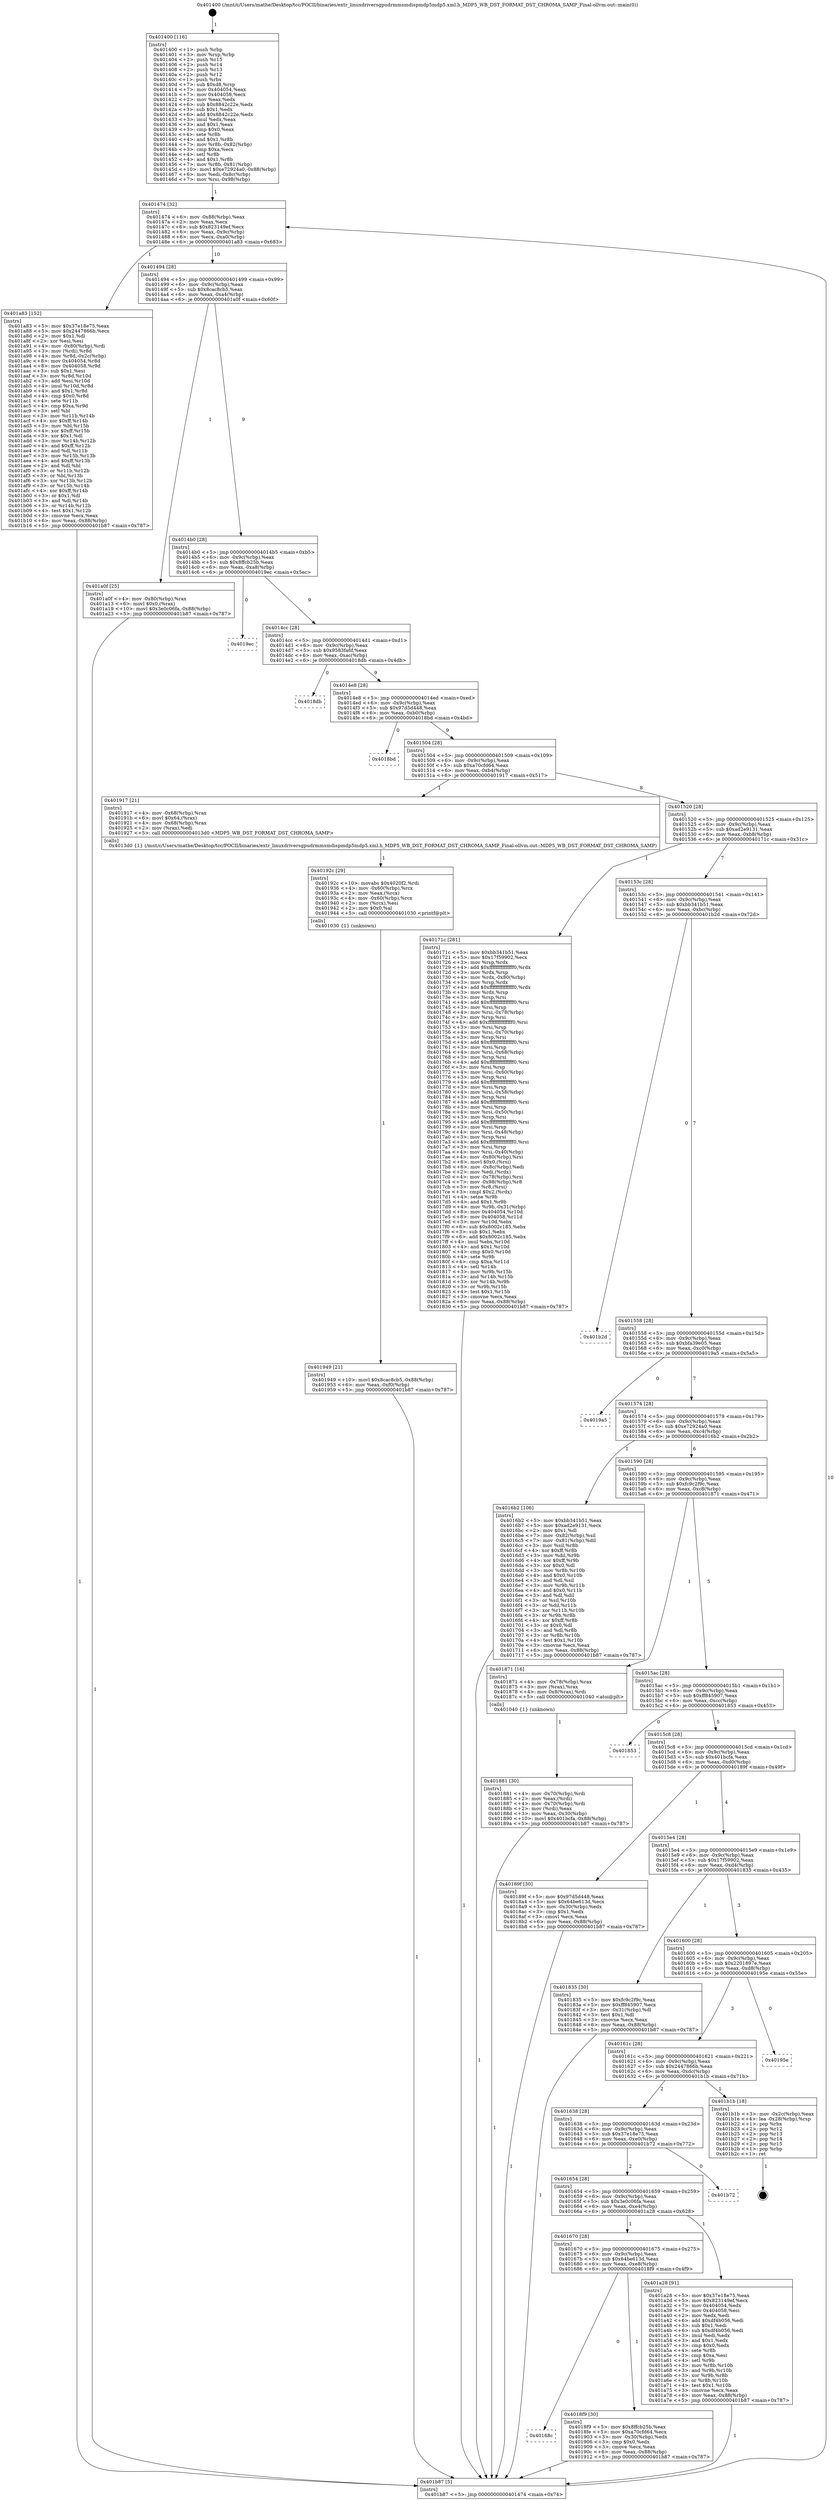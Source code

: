 digraph "0x401400" {
  label = "0x401400 (/mnt/c/Users/mathe/Desktop/tcc/POCII/binaries/extr_linuxdriversgpudrmmsmdispmdp5mdp5.xml.h_MDP5_WB_DST_FORMAT_DST_CHROMA_SAMP_Final-ollvm.out::main(0))"
  labelloc = "t"
  node[shape=record]

  Entry [label="",width=0.3,height=0.3,shape=circle,fillcolor=black,style=filled]
  "0x401474" [label="{
     0x401474 [32]\l
     | [instrs]\l
     &nbsp;&nbsp;0x401474 \<+6\>: mov -0x88(%rbp),%eax\l
     &nbsp;&nbsp;0x40147a \<+2\>: mov %eax,%ecx\l
     &nbsp;&nbsp;0x40147c \<+6\>: sub $0x823149ef,%ecx\l
     &nbsp;&nbsp;0x401482 \<+6\>: mov %eax,-0x9c(%rbp)\l
     &nbsp;&nbsp;0x401488 \<+6\>: mov %ecx,-0xa0(%rbp)\l
     &nbsp;&nbsp;0x40148e \<+6\>: je 0000000000401a83 \<main+0x683\>\l
  }"]
  "0x401a83" [label="{
     0x401a83 [152]\l
     | [instrs]\l
     &nbsp;&nbsp;0x401a83 \<+5\>: mov $0x37e18e75,%eax\l
     &nbsp;&nbsp;0x401a88 \<+5\>: mov $0x2447866b,%ecx\l
     &nbsp;&nbsp;0x401a8d \<+2\>: mov $0x1,%dl\l
     &nbsp;&nbsp;0x401a8f \<+2\>: xor %esi,%esi\l
     &nbsp;&nbsp;0x401a91 \<+4\>: mov -0x80(%rbp),%rdi\l
     &nbsp;&nbsp;0x401a95 \<+3\>: mov (%rdi),%r8d\l
     &nbsp;&nbsp;0x401a98 \<+4\>: mov %r8d,-0x2c(%rbp)\l
     &nbsp;&nbsp;0x401a9c \<+8\>: mov 0x404054,%r8d\l
     &nbsp;&nbsp;0x401aa4 \<+8\>: mov 0x404058,%r9d\l
     &nbsp;&nbsp;0x401aac \<+3\>: sub $0x1,%esi\l
     &nbsp;&nbsp;0x401aaf \<+3\>: mov %r8d,%r10d\l
     &nbsp;&nbsp;0x401ab2 \<+3\>: add %esi,%r10d\l
     &nbsp;&nbsp;0x401ab5 \<+4\>: imul %r10d,%r8d\l
     &nbsp;&nbsp;0x401ab9 \<+4\>: and $0x1,%r8d\l
     &nbsp;&nbsp;0x401abd \<+4\>: cmp $0x0,%r8d\l
     &nbsp;&nbsp;0x401ac1 \<+4\>: sete %r11b\l
     &nbsp;&nbsp;0x401ac5 \<+4\>: cmp $0xa,%r9d\l
     &nbsp;&nbsp;0x401ac9 \<+3\>: setl %bl\l
     &nbsp;&nbsp;0x401acc \<+3\>: mov %r11b,%r14b\l
     &nbsp;&nbsp;0x401acf \<+4\>: xor $0xff,%r14b\l
     &nbsp;&nbsp;0x401ad3 \<+3\>: mov %bl,%r15b\l
     &nbsp;&nbsp;0x401ad6 \<+4\>: xor $0xff,%r15b\l
     &nbsp;&nbsp;0x401ada \<+3\>: xor $0x1,%dl\l
     &nbsp;&nbsp;0x401add \<+3\>: mov %r14b,%r12b\l
     &nbsp;&nbsp;0x401ae0 \<+4\>: and $0xff,%r12b\l
     &nbsp;&nbsp;0x401ae4 \<+3\>: and %dl,%r11b\l
     &nbsp;&nbsp;0x401ae7 \<+3\>: mov %r15b,%r13b\l
     &nbsp;&nbsp;0x401aea \<+4\>: and $0xff,%r13b\l
     &nbsp;&nbsp;0x401aee \<+2\>: and %dl,%bl\l
     &nbsp;&nbsp;0x401af0 \<+3\>: or %r11b,%r12b\l
     &nbsp;&nbsp;0x401af3 \<+3\>: or %bl,%r13b\l
     &nbsp;&nbsp;0x401af6 \<+3\>: xor %r13b,%r12b\l
     &nbsp;&nbsp;0x401af9 \<+3\>: or %r15b,%r14b\l
     &nbsp;&nbsp;0x401afc \<+4\>: xor $0xff,%r14b\l
     &nbsp;&nbsp;0x401b00 \<+3\>: or $0x1,%dl\l
     &nbsp;&nbsp;0x401b03 \<+3\>: and %dl,%r14b\l
     &nbsp;&nbsp;0x401b06 \<+3\>: or %r14b,%r12b\l
     &nbsp;&nbsp;0x401b09 \<+4\>: test $0x1,%r12b\l
     &nbsp;&nbsp;0x401b0d \<+3\>: cmovne %ecx,%eax\l
     &nbsp;&nbsp;0x401b10 \<+6\>: mov %eax,-0x88(%rbp)\l
     &nbsp;&nbsp;0x401b16 \<+5\>: jmp 0000000000401b87 \<main+0x787\>\l
  }"]
  "0x401494" [label="{
     0x401494 [28]\l
     | [instrs]\l
     &nbsp;&nbsp;0x401494 \<+5\>: jmp 0000000000401499 \<main+0x99\>\l
     &nbsp;&nbsp;0x401499 \<+6\>: mov -0x9c(%rbp),%eax\l
     &nbsp;&nbsp;0x40149f \<+5\>: sub $0x8cac8cb5,%eax\l
     &nbsp;&nbsp;0x4014a4 \<+6\>: mov %eax,-0xa4(%rbp)\l
     &nbsp;&nbsp;0x4014aa \<+6\>: je 0000000000401a0f \<main+0x60f\>\l
  }"]
  Exit [label="",width=0.3,height=0.3,shape=circle,fillcolor=black,style=filled,peripheries=2]
  "0x401a0f" [label="{
     0x401a0f [25]\l
     | [instrs]\l
     &nbsp;&nbsp;0x401a0f \<+4\>: mov -0x80(%rbp),%rax\l
     &nbsp;&nbsp;0x401a13 \<+6\>: movl $0x0,(%rax)\l
     &nbsp;&nbsp;0x401a19 \<+10\>: movl $0x3e0c06fa,-0x88(%rbp)\l
     &nbsp;&nbsp;0x401a23 \<+5\>: jmp 0000000000401b87 \<main+0x787\>\l
  }"]
  "0x4014b0" [label="{
     0x4014b0 [28]\l
     | [instrs]\l
     &nbsp;&nbsp;0x4014b0 \<+5\>: jmp 00000000004014b5 \<main+0xb5\>\l
     &nbsp;&nbsp;0x4014b5 \<+6\>: mov -0x9c(%rbp),%eax\l
     &nbsp;&nbsp;0x4014bb \<+5\>: sub $0x8ffcb25b,%eax\l
     &nbsp;&nbsp;0x4014c0 \<+6\>: mov %eax,-0xa8(%rbp)\l
     &nbsp;&nbsp;0x4014c6 \<+6\>: je 00000000004019ec \<main+0x5ec\>\l
  }"]
  "0x401949" [label="{
     0x401949 [21]\l
     | [instrs]\l
     &nbsp;&nbsp;0x401949 \<+10\>: movl $0x8cac8cb5,-0x88(%rbp)\l
     &nbsp;&nbsp;0x401953 \<+6\>: mov %eax,-0xf0(%rbp)\l
     &nbsp;&nbsp;0x401959 \<+5\>: jmp 0000000000401b87 \<main+0x787\>\l
  }"]
  "0x4019ec" [label="{
     0x4019ec\l
  }", style=dashed]
  "0x4014cc" [label="{
     0x4014cc [28]\l
     | [instrs]\l
     &nbsp;&nbsp;0x4014cc \<+5\>: jmp 00000000004014d1 \<main+0xd1\>\l
     &nbsp;&nbsp;0x4014d1 \<+6\>: mov -0x9c(%rbp),%eax\l
     &nbsp;&nbsp;0x4014d7 \<+5\>: sub $0x9583fa6f,%eax\l
     &nbsp;&nbsp;0x4014dc \<+6\>: mov %eax,-0xac(%rbp)\l
     &nbsp;&nbsp;0x4014e2 \<+6\>: je 00000000004018db \<main+0x4db\>\l
  }"]
  "0x40192c" [label="{
     0x40192c [29]\l
     | [instrs]\l
     &nbsp;&nbsp;0x40192c \<+10\>: movabs $0x4020f2,%rdi\l
     &nbsp;&nbsp;0x401936 \<+4\>: mov -0x60(%rbp),%rcx\l
     &nbsp;&nbsp;0x40193a \<+2\>: mov %eax,(%rcx)\l
     &nbsp;&nbsp;0x40193c \<+4\>: mov -0x60(%rbp),%rcx\l
     &nbsp;&nbsp;0x401940 \<+2\>: mov (%rcx),%esi\l
     &nbsp;&nbsp;0x401942 \<+2\>: mov $0x0,%al\l
     &nbsp;&nbsp;0x401944 \<+5\>: call 0000000000401030 \<printf@plt\>\l
     | [calls]\l
     &nbsp;&nbsp;0x401030 \{1\} (unknown)\l
  }"]
  "0x4018db" [label="{
     0x4018db\l
  }", style=dashed]
  "0x4014e8" [label="{
     0x4014e8 [28]\l
     | [instrs]\l
     &nbsp;&nbsp;0x4014e8 \<+5\>: jmp 00000000004014ed \<main+0xed\>\l
     &nbsp;&nbsp;0x4014ed \<+6\>: mov -0x9c(%rbp),%eax\l
     &nbsp;&nbsp;0x4014f3 \<+5\>: sub $0x97d5d448,%eax\l
     &nbsp;&nbsp;0x4014f8 \<+6\>: mov %eax,-0xb0(%rbp)\l
     &nbsp;&nbsp;0x4014fe \<+6\>: je 00000000004018bd \<main+0x4bd\>\l
  }"]
  "0x40168c" [label="{
     0x40168c\l
  }", style=dashed]
  "0x4018bd" [label="{
     0x4018bd\l
  }", style=dashed]
  "0x401504" [label="{
     0x401504 [28]\l
     | [instrs]\l
     &nbsp;&nbsp;0x401504 \<+5\>: jmp 0000000000401509 \<main+0x109\>\l
     &nbsp;&nbsp;0x401509 \<+6\>: mov -0x9c(%rbp),%eax\l
     &nbsp;&nbsp;0x40150f \<+5\>: sub $0xa70cfd64,%eax\l
     &nbsp;&nbsp;0x401514 \<+6\>: mov %eax,-0xb4(%rbp)\l
     &nbsp;&nbsp;0x40151a \<+6\>: je 0000000000401917 \<main+0x517\>\l
  }"]
  "0x4018f9" [label="{
     0x4018f9 [30]\l
     | [instrs]\l
     &nbsp;&nbsp;0x4018f9 \<+5\>: mov $0x8ffcb25b,%eax\l
     &nbsp;&nbsp;0x4018fe \<+5\>: mov $0xa70cfd64,%ecx\l
     &nbsp;&nbsp;0x401903 \<+3\>: mov -0x30(%rbp),%edx\l
     &nbsp;&nbsp;0x401906 \<+3\>: cmp $0x0,%edx\l
     &nbsp;&nbsp;0x401909 \<+3\>: cmove %ecx,%eax\l
     &nbsp;&nbsp;0x40190c \<+6\>: mov %eax,-0x88(%rbp)\l
     &nbsp;&nbsp;0x401912 \<+5\>: jmp 0000000000401b87 \<main+0x787\>\l
  }"]
  "0x401917" [label="{
     0x401917 [21]\l
     | [instrs]\l
     &nbsp;&nbsp;0x401917 \<+4\>: mov -0x68(%rbp),%rax\l
     &nbsp;&nbsp;0x40191b \<+6\>: movl $0x64,(%rax)\l
     &nbsp;&nbsp;0x401921 \<+4\>: mov -0x68(%rbp),%rax\l
     &nbsp;&nbsp;0x401925 \<+2\>: mov (%rax),%edi\l
     &nbsp;&nbsp;0x401927 \<+5\>: call 00000000004013d0 \<MDP5_WB_DST_FORMAT_DST_CHROMA_SAMP\>\l
     | [calls]\l
     &nbsp;&nbsp;0x4013d0 \{1\} (/mnt/c/Users/mathe/Desktop/tcc/POCII/binaries/extr_linuxdriversgpudrmmsmdispmdp5mdp5.xml.h_MDP5_WB_DST_FORMAT_DST_CHROMA_SAMP_Final-ollvm.out::MDP5_WB_DST_FORMAT_DST_CHROMA_SAMP)\l
  }"]
  "0x401520" [label="{
     0x401520 [28]\l
     | [instrs]\l
     &nbsp;&nbsp;0x401520 \<+5\>: jmp 0000000000401525 \<main+0x125\>\l
     &nbsp;&nbsp;0x401525 \<+6\>: mov -0x9c(%rbp),%eax\l
     &nbsp;&nbsp;0x40152b \<+5\>: sub $0xad2e9131,%eax\l
     &nbsp;&nbsp;0x401530 \<+6\>: mov %eax,-0xb8(%rbp)\l
     &nbsp;&nbsp;0x401536 \<+6\>: je 000000000040171c \<main+0x31c\>\l
  }"]
  "0x401670" [label="{
     0x401670 [28]\l
     | [instrs]\l
     &nbsp;&nbsp;0x401670 \<+5\>: jmp 0000000000401675 \<main+0x275\>\l
     &nbsp;&nbsp;0x401675 \<+6\>: mov -0x9c(%rbp),%eax\l
     &nbsp;&nbsp;0x40167b \<+5\>: sub $0x64be613d,%eax\l
     &nbsp;&nbsp;0x401680 \<+6\>: mov %eax,-0xe8(%rbp)\l
     &nbsp;&nbsp;0x401686 \<+6\>: je 00000000004018f9 \<main+0x4f9\>\l
  }"]
  "0x40171c" [label="{
     0x40171c [281]\l
     | [instrs]\l
     &nbsp;&nbsp;0x40171c \<+5\>: mov $0xbb341b51,%eax\l
     &nbsp;&nbsp;0x401721 \<+5\>: mov $0x17f59902,%ecx\l
     &nbsp;&nbsp;0x401726 \<+3\>: mov %rsp,%rdx\l
     &nbsp;&nbsp;0x401729 \<+4\>: add $0xfffffffffffffff0,%rdx\l
     &nbsp;&nbsp;0x40172d \<+3\>: mov %rdx,%rsp\l
     &nbsp;&nbsp;0x401730 \<+4\>: mov %rdx,-0x80(%rbp)\l
     &nbsp;&nbsp;0x401734 \<+3\>: mov %rsp,%rdx\l
     &nbsp;&nbsp;0x401737 \<+4\>: add $0xfffffffffffffff0,%rdx\l
     &nbsp;&nbsp;0x40173b \<+3\>: mov %rdx,%rsp\l
     &nbsp;&nbsp;0x40173e \<+3\>: mov %rsp,%rsi\l
     &nbsp;&nbsp;0x401741 \<+4\>: add $0xfffffffffffffff0,%rsi\l
     &nbsp;&nbsp;0x401745 \<+3\>: mov %rsi,%rsp\l
     &nbsp;&nbsp;0x401748 \<+4\>: mov %rsi,-0x78(%rbp)\l
     &nbsp;&nbsp;0x40174c \<+3\>: mov %rsp,%rsi\l
     &nbsp;&nbsp;0x40174f \<+4\>: add $0xfffffffffffffff0,%rsi\l
     &nbsp;&nbsp;0x401753 \<+3\>: mov %rsi,%rsp\l
     &nbsp;&nbsp;0x401756 \<+4\>: mov %rsi,-0x70(%rbp)\l
     &nbsp;&nbsp;0x40175a \<+3\>: mov %rsp,%rsi\l
     &nbsp;&nbsp;0x40175d \<+4\>: add $0xfffffffffffffff0,%rsi\l
     &nbsp;&nbsp;0x401761 \<+3\>: mov %rsi,%rsp\l
     &nbsp;&nbsp;0x401764 \<+4\>: mov %rsi,-0x68(%rbp)\l
     &nbsp;&nbsp;0x401768 \<+3\>: mov %rsp,%rsi\l
     &nbsp;&nbsp;0x40176b \<+4\>: add $0xfffffffffffffff0,%rsi\l
     &nbsp;&nbsp;0x40176f \<+3\>: mov %rsi,%rsp\l
     &nbsp;&nbsp;0x401772 \<+4\>: mov %rsi,-0x60(%rbp)\l
     &nbsp;&nbsp;0x401776 \<+3\>: mov %rsp,%rsi\l
     &nbsp;&nbsp;0x401779 \<+4\>: add $0xfffffffffffffff0,%rsi\l
     &nbsp;&nbsp;0x40177d \<+3\>: mov %rsi,%rsp\l
     &nbsp;&nbsp;0x401780 \<+4\>: mov %rsi,-0x58(%rbp)\l
     &nbsp;&nbsp;0x401784 \<+3\>: mov %rsp,%rsi\l
     &nbsp;&nbsp;0x401787 \<+4\>: add $0xfffffffffffffff0,%rsi\l
     &nbsp;&nbsp;0x40178b \<+3\>: mov %rsi,%rsp\l
     &nbsp;&nbsp;0x40178e \<+4\>: mov %rsi,-0x50(%rbp)\l
     &nbsp;&nbsp;0x401792 \<+3\>: mov %rsp,%rsi\l
     &nbsp;&nbsp;0x401795 \<+4\>: add $0xfffffffffffffff0,%rsi\l
     &nbsp;&nbsp;0x401799 \<+3\>: mov %rsi,%rsp\l
     &nbsp;&nbsp;0x40179c \<+4\>: mov %rsi,-0x48(%rbp)\l
     &nbsp;&nbsp;0x4017a0 \<+3\>: mov %rsp,%rsi\l
     &nbsp;&nbsp;0x4017a3 \<+4\>: add $0xfffffffffffffff0,%rsi\l
     &nbsp;&nbsp;0x4017a7 \<+3\>: mov %rsi,%rsp\l
     &nbsp;&nbsp;0x4017aa \<+4\>: mov %rsi,-0x40(%rbp)\l
     &nbsp;&nbsp;0x4017ae \<+4\>: mov -0x80(%rbp),%rsi\l
     &nbsp;&nbsp;0x4017b2 \<+6\>: movl $0x0,(%rsi)\l
     &nbsp;&nbsp;0x4017b8 \<+6\>: mov -0x8c(%rbp),%edi\l
     &nbsp;&nbsp;0x4017be \<+2\>: mov %edi,(%rdx)\l
     &nbsp;&nbsp;0x4017c0 \<+4\>: mov -0x78(%rbp),%rsi\l
     &nbsp;&nbsp;0x4017c4 \<+7\>: mov -0x98(%rbp),%r8\l
     &nbsp;&nbsp;0x4017cb \<+3\>: mov %r8,(%rsi)\l
     &nbsp;&nbsp;0x4017ce \<+3\>: cmpl $0x2,(%rdx)\l
     &nbsp;&nbsp;0x4017d1 \<+4\>: setne %r9b\l
     &nbsp;&nbsp;0x4017d5 \<+4\>: and $0x1,%r9b\l
     &nbsp;&nbsp;0x4017d9 \<+4\>: mov %r9b,-0x31(%rbp)\l
     &nbsp;&nbsp;0x4017dd \<+8\>: mov 0x404054,%r10d\l
     &nbsp;&nbsp;0x4017e5 \<+8\>: mov 0x404058,%r11d\l
     &nbsp;&nbsp;0x4017ed \<+3\>: mov %r10d,%ebx\l
     &nbsp;&nbsp;0x4017f0 \<+6\>: sub $0x8002c185,%ebx\l
     &nbsp;&nbsp;0x4017f6 \<+3\>: sub $0x1,%ebx\l
     &nbsp;&nbsp;0x4017f9 \<+6\>: add $0x8002c185,%ebx\l
     &nbsp;&nbsp;0x4017ff \<+4\>: imul %ebx,%r10d\l
     &nbsp;&nbsp;0x401803 \<+4\>: and $0x1,%r10d\l
     &nbsp;&nbsp;0x401807 \<+4\>: cmp $0x0,%r10d\l
     &nbsp;&nbsp;0x40180b \<+4\>: sete %r9b\l
     &nbsp;&nbsp;0x40180f \<+4\>: cmp $0xa,%r11d\l
     &nbsp;&nbsp;0x401813 \<+4\>: setl %r14b\l
     &nbsp;&nbsp;0x401817 \<+3\>: mov %r9b,%r15b\l
     &nbsp;&nbsp;0x40181a \<+3\>: and %r14b,%r15b\l
     &nbsp;&nbsp;0x40181d \<+3\>: xor %r14b,%r9b\l
     &nbsp;&nbsp;0x401820 \<+3\>: or %r9b,%r15b\l
     &nbsp;&nbsp;0x401823 \<+4\>: test $0x1,%r15b\l
     &nbsp;&nbsp;0x401827 \<+3\>: cmovne %ecx,%eax\l
     &nbsp;&nbsp;0x40182a \<+6\>: mov %eax,-0x88(%rbp)\l
     &nbsp;&nbsp;0x401830 \<+5\>: jmp 0000000000401b87 \<main+0x787\>\l
  }"]
  "0x40153c" [label="{
     0x40153c [28]\l
     | [instrs]\l
     &nbsp;&nbsp;0x40153c \<+5\>: jmp 0000000000401541 \<main+0x141\>\l
     &nbsp;&nbsp;0x401541 \<+6\>: mov -0x9c(%rbp),%eax\l
     &nbsp;&nbsp;0x401547 \<+5\>: sub $0xbb341b51,%eax\l
     &nbsp;&nbsp;0x40154c \<+6\>: mov %eax,-0xbc(%rbp)\l
     &nbsp;&nbsp;0x401552 \<+6\>: je 0000000000401b2d \<main+0x72d\>\l
  }"]
  "0x401a28" [label="{
     0x401a28 [91]\l
     | [instrs]\l
     &nbsp;&nbsp;0x401a28 \<+5\>: mov $0x37e18e75,%eax\l
     &nbsp;&nbsp;0x401a2d \<+5\>: mov $0x823149ef,%ecx\l
     &nbsp;&nbsp;0x401a32 \<+7\>: mov 0x404054,%edx\l
     &nbsp;&nbsp;0x401a39 \<+7\>: mov 0x404058,%esi\l
     &nbsp;&nbsp;0x401a40 \<+2\>: mov %edx,%edi\l
     &nbsp;&nbsp;0x401a42 \<+6\>: add $0xdf4b056,%edi\l
     &nbsp;&nbsp;0x401a48 \<+3\>: sub $0x1,%edi\l
     &nbsp;&nbsp;0x401a4b \<+6\>: sub $0xdf4b056,%edi\l
     &nbsp;&nbsp;0x401a51 \<+3\>: imul %edi,%edx\l
     &nbsp;&nbsp;0x401a54 \<+3\>: and $0x1,%edx\l
     &nbsp;&nbsp;0x401a57 \<+3\>: cmp $0x0,%edx\l
     &nbsp;&nbsp;0x401a5a \<+4\>: sete %r8b\l
     &nbsp;&nbsp;0x401a5e \<+3\>: cmp $0xa,%esi\l
     &nbsp;&nbsp;0x401a61 \<+4\>: setl %r9b\l
     &nbsp;&nbsp;0x401a65 \<+3\>: mov %r8b,%r10b\l
     &nbsp;&nbsp;0x401a68 \<+3\>: and %r9b,%r10b\l
     &nbsp;&nbsp;0x401a6b \<+3\>: xor %r9b,%r8b\l
     &nbsp;&nbsp;0x401a6e \<+3\>: or %r8b,%r10b\l
     &nbsp;&nbsp;0x401a71 \<+4\>: test $0x1,%r10b\l
     &nbsp;&nbsp;0x401a75 \<+3\>: cmovne %ecx,%eax\l
     &nbsp;&nbsp;0x401a78 \<+6\>: mov %eax,-0x88(%rbp)\l
     &nbsp;&nbsp;0x401a7e \<+5\>: jmp 0000000000401b87 \<main+0x787\>\l
  }"]
  "0x401b2d" [label="{
     0x401b2d\l
  }", style=dashed]
  "0x401558" [label="{
     0x401558 [28]\l
     | [instrs]\l
     &nbsp;&nbsp;0x401558 \<+5\>: jmp 000000000040155d \<main+0x15d\>\l
     &nbsp;&nbsp;0x40155d \<+6\>: mov -0x9c(%rbp),%eax\l
     &nbsp;&nbsp;0x401563 \<+5\>: sub $0xbfa39e05,%eax\l
     &nbsp;&nbsp;0x401568 \<+6\>: mov %eax,-0xc0(%rbp)\l
     &nbsp;&nbsp;0x40156e \<+6\>: je 00000000004019a5 \<main+0x5a5\>\l
  }"]
  "0x401654" [label="{
     0x401654 [28]\l
     | [instrs]\l
     &nbsp;&nbsp;0x401654 \<+5\>: jmp 0000000000401659 \<main+0x259\>\l
     &nbsp;&nbsp;0x401659 \<+6\>: mov -0x9c(%rbp),%eax\l
     &nbsp;&nbsp;0x40165f \<+5\>: sub $0x3e0c06fa,%eax\l
     &nbsp;&nbsp;0x401664 \<+6\>: mov %eax,-0xe4(%rbp)\l
     &nbsp;&nbsp;0x40166a \<+6\>: je 0000000000401a28 \<main+0x628\>\l
  }"]
  "0x4019a5" [label="{
     0x4019a5\l
  }", style=dashed]
  "0x401574" [label="{
     0x401574 [28]\l
     | [instrs]\l
     &nbsp;&nbsp;0x401574 \<+5\>: jmp 0000000000401579 \<main+0x179\>\l
     &nbsp;&nbsp;0x401579 \<+6\>: mov -0x9c(%rbp),%eax\l
     &nbsp;&nbsp;0x40157f \<+5\>: sub $0xe72924a0,%eax\l
     &nbsp;&nbsp;0x401584 \<+6\>: mov %eax,-0xc4(%rbp)\l
     &nbsp;&nbsp;0x40158a \<+6\>: je 00000000004016b2 \<main+0x2b2\>\l
  }"]
  "0x401b72" [label="{
     0x401b72\l
  }", style=dashed]
  "0x4016b2" [label="{
     0x4016b2 [106]\l
     | [instrs]\l
     &nbsp;&nbsp;0x4016b2 \<+5\>: mov $0xbb341b51,%eax\l
     &nbsp;&nbsp;0x4016b7 \<+5\>: mov $0xad2e9131,%ecx\l
     &nbsp;&nbsp;0x4016bc \<+2\>: mov $0x1,%dl\l
     &nbsp;&nbsp;0x4016be \<+7\>: mov -0x82(%rbp),%sil\l
     &nbsp;&nbsp;0x4016c5 \<+7\>: mov -0x81(%rbp),%dil\l
     &nbsp;&nbsp;0x4016cc \<+3\>: mov %sil,%r8b\l
     &nbsp;&nbsp;0x4016cf \<+4\>: xor $0xff,%r8b\l
     &nbsp;&nbsp;0x4016d3 \<+3\>: mov %dil,%r9b\l
     &nbsp;&nbsp;0x4016d6 \<+4\>: xor $0xff,%r9b\l
     &nbsp;&nbsp;0x4016da \<+3\>: xor $0x0,%dl\l
     &nbsp;&nbsp;0x4016dd \<+3\>: mov %r8b,%r10b\l
     &nbsp;&nbsp;0x4016e0 \<+4\>: and $0x0,%r10b\l
     &nbsp;&nbsp;0x4016e4 \<+3\>: and %dl,%sil\l
     &nbsp;&nbsp;0x4016e7 \<+3\>: mov %r9b,%r11b\l
     &nbsp;&nbsp;0x4016ea \<+4\>: and $0x0,%r11b\l
     &nbsp;&nbsp;0x4016ee \<+3\>: and %dl,%dil\l
     &nbsp;&nbsp;0x4016f1 \<+3\>: or %sil,%r10b\l
     &nbsp;&nbsp;0x4016f4 \<+3\>: or %dil,%r11b\l
     &nbsp;&nbsp;0x4016f7 \<+3\>: xor %r11b,%r10b\l
     &nbsp;&nbsp;0x4016fa \<+3\>: or %r9b,%r8b\l
     &nbsp;&nbsp;0x4016fd \<+4\>: xor $0xff,%r8b\l
     &nbsp;&nbsp;0x401701 \<+3\>: or $0x0,%dl\l
     &nbsp;&nbsp;0x401704 \<+3\>: and %dl,%r8b\l
     &nbsp;&nbsp;0x401707 \<+3\>: or %r8b,%r10b\l
     &nbsp;&nbsp;0x40170a \<+4\>: test $0x1,%r10b\l
     &nbsp;&nbsp;0x40170e \<+3\>: cmovne %ecx,%eax\l
     &nbsp;&nbsp;0x401711 \<+6\>: mov %eax,-0x88(%rbp)\l
     &nbsp;&nbsp;0x401717 \<+5\>: jmp 0000000000401b87 \<main+0x787\>\l
  }"]
  "0x401590" [label="{
     0x401590 [28]\l
     | [instrs]\l
     &nbsp;&nbsp;0x401590 \<+5\>: jmp 0000000000401595 \<main+0x195\>\l
     &nbsp;&nbsp;0x401595 \<+6\>: mov -0x9c(%rbp),%eax\l
     &nbsp;&nbsp;0x40159b \<+5\>: sub $0xfc9c2f9c,%eax\l
     &nbsp;&nbsp;0x4015a0 \<+6\>: mov %eax,-0xc8(%rbp)\l
     &nbsp;&nbsp;0x4015a6 \<+6\>: je 0000000000401871 \<main+0x471\>\l
  }"]
  "0x401b87" [label="{
     0x401b87 [5]\l
     | [instrs]\l
     &nbsp;&nbsp;0x401b87 \<+5\>: jmp 0000000000401474 \<main+0x74\>\l
  }"]
  "0x401400" [label="{
     0x401400 [116]\l
     | [instrs]\l
     &nbsp;&nbsp;0x401400 \<+1\>: push %rbp\l
     &nbsp;&nbsp;0x401401 \<+3\>: mov %rsp,%rbp\l
     &nbsp;&nbsp;0x401404 \<+2\>: push %r15\l
     &nbsp;&nbsp;0x401406 \<+2\>: push %r14\l
     &nbsp;&nbsp;0x401408 \<+2\>: push %r13\l
     &nbsp;&nbsp;0x40140a \<+2\>: push %r12\l
     &nbsp;&nbsp;0x40140c \<+1\>: push %rbx\l
     &nbsp;&nbsp;0x40140d \<+7\>: sub $0xd8,%rsp\l
     &nbsp;&nbsp;0x401414 \<+7\>: mov 0x404054,%eax\l
     &nbsp;&nbsp;0x40141b \<+7\>: mov 0x404058,%ecx\l
     &nbsp;&nbsp;0x401422 \<+2\>: mov %eax,%edx\l
     &nbsp;&nbsp;0x401424 \<+6\>: sub $0x8842c22e,%edx\l
     &nbsp;&nbsp;0x40142a \<+3\>: sub $0x1,%edx\l
     &nbsp;&nbsp;0x40142d \<+6\>: add $0x8842c22e,%edx\l
     &nbsp;&nbsp;0x401433 \<+3\>: imul %edx,%eax\l
     &nbsp;&nbsp;0x401436 \<+3\>: and $0x1,%eax\l
     &nbsp;&nbsp;0x401439 \<+3\>: cmp $0x0,%eax\l
     &nbsp;&nbsp;0x40143c \<+4\>: sete %r8b\l
     &nbsp;&nbsp;0x401440 \<+4\>: and $0x1,%r8b\l
     &nbsp;&nbsp;0x401444 \<+7\>: mov %r8b,-0x82(%rbp)\l
     &nbsp;&nbsp;0x40144b \<+3\>: cmp $0xa,%ecx\l
     &nbsp;&nbsp;0x40144e \<+4\>: setl %r8b\l
     &nbsp;&nbsp;0x401452 \<+4\>: and $0x1,%r8b\l
     &nbsp;&nbsp;0x401456 \<+7\>: mov %r8b,-0x81(%rbp)\l
     &nbsp;&nbsp;0x40145d \<+10\>: movl $0xe72924a0,-0x88(%rbp)\l
     &nbsp;&nbsp;0x401467 \<+6\>: mov %edi,-0x8c(%rbp)\l
     &nbsp;&nbsp;0x40146d \<+7\>: mov %rsi,-0x98(%rbp)\l
  }"]
  "0x401638" [label="{
     0x401638 [28]\l
     | [instrs]\l
     &nbsp;&nbsp;0x401638 \<+5\>: jmp 000000000040163d \<main+0x23d\>\l
     &nbsp;&nbsp;0x40163d \<+6\>: mov -0x9c(%rbp),%eax\l
     &nbsp;&nbsp;0x401643 \<+5\>: sub $0x37e18e75,%eax\l
     &nbsp;&nbsp;0x401648 \<+6\>: mov %eax,-0xe0(%rbp)\l
     &nbsp;&nbsp;0x40164e \<+6\>: je 0000000000401b72 \<main+0x772\>\l
  }"]
  "0x401b1b" [label="{
     0x401b1b [18]\l
     | [instrs]\l
     &nbsp;&nbsp;0x401b1b \<+3\>: mov -0x2c(%rbp),%eax\l
     &nbsp;&nbsp;0x401b1e \<+4\>: lea -0x28(%rbp),%rsp\l
     &nbsp;&nbsp;0x401b22 \<+1\>: pop %rbx\l
     &nbsp;&nbsp;0x401b23 \<+2\>: pop %r12\l
     &nbsp;&nbsp;0x401b25 \<+2\>: pop %r13\l
     &nbsp;&nbsp;0x401b27 \<+2\>: pop %r14\l
     &nbsp;&nbsp;0x401b29 \<+2\>: pop %r15\l
     &nbsp;&nbsp;0x401b2b \<+1\>: pop %rbp\l
     &nbsp;&nbsp;0x401b2c \<+1\>: ret\l
  }"]
  "0x401871" [label="{
     0x401871 [16]\l
     | [instrs]\l
     &nbsp;&nbsp;0x401871 \<+4\>: mov -0x78(%rbp),%rax\l
     &nbsp;&nbsp;0x401875 \<+3\>: mov (%rax),%rax\l
     &nbsp;&nbsp;0x401878 \<+4\>: mov 0x8(%rax),%rdi\l
     &nbsp;&nbsp;0x40187c \<+5\>: call 0000000000401040 \<atoi@plt\>\l
     | [calls]\l
     &nbsp;&nbsp;0x401040 \{1\} (unknown)\l
  }"]
  "0x4015ac" [label="{
     0x4015ac [28]\l
     | [instrs]\l
     &nbsp;&nbsp;0x4015ac \<+5\>: jmp 00000000004015b1 \<main+0x1b1\>\l
     &nbsp;&nbsp;0x4015b1 \<+6\>: mov -0x9c(%rbp),%eax\l
     &nbsp;&nbsp;0x4015b7 \<+5\>: sub $0xff845907,%eax\l
     &nbsp;&nbsp;0x4015bc \<+6\>: mov %eax,-0xcc(%rbp)\l
     &nbsp;&nbsp;0x4015c2 \<+6\>: je 0000000000401853 \<main+0x453\>\l
  }"]
  "0x40161c" [label="{
     0x40161c [28]\l
     | [instrs]\l
     &nbsp;&nbsp;0x40161c \<+5\>: jmp 0000000000401621 \<main+0x221\>\l
     &nbsp;&nbsp;0x401621 \<+6\>: mov -0x9c(%rbp),%eax\l
     &nbsp;&nbsp;0x401627 \<+5\>: sub $0x2447866b,%eax\l
     &nbsp;&nbsp;0x40162c \<+6\>: mov %eax,-0xdc(%rbp)\l
     &nbsp;&nbsp;0x401632 \<+6\>: je 0000000000401b1b \<main+0x71b\>\l
  }"]
  "0x401853" [label="{
     0x401853\l
  }", style=dashed]
  "0x4015c8" [label="{
     0x4015c8 [28]\l
     | [instrs]\l
     &nbsp;&nbsp;0x4015c8 \<+5\>: jmp 00000000004015cd \<main+0x1cd\>\l
     &nbsp;&nbsp;0x4015cd \<+6\>: mov -0x9c(%rbp),%eax\l
     &nbsp;&nbsp;0x4015d3 \<+5\>: sub $0x401bcfa,%eax\l
     &nbsp;&nbsp;0x4015d8 \<+6\>: mov %eax,-0xd0(%rbp)\l
     &nbsp;&nbsp;0x4015de \<+6\>: je 000000000040189f \<main+0x49f\>\l
  }"]
  "0x40195e" [label="{
     0x40195e\l
  }", style=dashed]
  "0x40189f" [label="{
     0x40189f [30]\l
     | [instrs]\l
     &nbsp;&nbsp;0x40189f \<+5\>: mov $0x97d5d448,%eax\l
     &nbsp;&nbsp;0x4018a4 \<+5\>: mov $0x64be613d,%ecx\l
     &nbsp;&nbsp;0x4018a9 \<+3\>: mov -0x30(%rbp),%edx\l
     &nbsp;&nbsp;0x4018ac \<+3\>: cmp $0x1,%edx\l
     &nbsp;&nbsp;0x4018af \<+3\>: cmovl %ecx,%eax\l
     &nbsp;&nbsp;0x4018b2 \<+6\>: mov %eax,-0x88(%rbp)\l
     &nbsp;&nbsp;0x4018b8 \<+5\>: jmp 0000000000401b87 \<main+0x787\>\l
  }"]
  "0x4015e4" [label="{
     0x4015e4 [28]\l
     | [instrs]\l
     &nbsp;&nbsp;0x4015e4 \<+5\>: jmp 00000000004015e9 \<main+0x1e9\>\l
     &nbsp;&nbsp;0x4015e9 \<+6\>: mov -0x9c(%rbp),%eax\l
     &nbsp;&nbsp;0x4015ef \<+5\>: sub $0x17f59902,%eax\l
     &nbsp;&nbsp;0x4015f4 \<+6\>: mov %eax,-0xd4(%rbp)\l
     &nbsp;&nbsp;0x4015fa \<+6\>: je 0000000000401835 \<main+0x435\>\l
  }"]
  "0x401881" [label="{
     0x401881 [30]\l
     | [instrs]\l
     &nbsp;&nbsp;0x401881 \<+4\>: mov -0x70(%rbp),%rdi\l
     &nbsp;&nbsp;0x401885 \<+2\>: mov %eax,(%rdi)\l
     &nbsp;&nbsp;0x401887 \<+4\>: mov -0x70(%rbp),%rdi\l
     &nbsp;&nbsp;0x40188b \<+2\>: mov (%rdi),%eax\l
     &nbsp;&nbsp;0x40188d \<+3\>: mov %eax,-0x30(%rbp)\l
     &nbsp;&nbsp;0x401890 \<+10\>: movl $0x401bcfa,-0x88(%rbp)\l
     &nbsp;&nbsp;0x40189a \<+5\>: jmp 0000000000401b87 \<main+0x787\>\l
  }"]
  "0x401835" [label="{
     0x401835 [30]\l
     | [instrs]\l
     &nbsp;&nbsp;0x401835 \<+5\>: mov $0xfc9c2f9c,%eax\l
     &nbsp;&nbsp;0x40183a \<+5\>: mov $0xff845907,%ecx\l
     &nbsp;&nbsp;0x40183f \<+3\>: mov -0x31(%rbp),%dl\l
     &nbsp;&nbsp;0x401842 \<+3\>: test $0x1,%dl\l
     &nbsp;&nbsp;0x401845 \<+3\>: cmovne %ecx,%eax\l
     &nbsp;&nbsp;0x401848 \<+6\>: mov %eax,-0x88(%rbp)\l
     &nbsp;&nbsp;0x40184e \<+5\>: jmp 0000000000401b87 \<main+0x787\>\l
  }"]
  "0x401600" [label="{
     0x401600 [28]\l
     | [instrs]\l
     &nbsp;&nbsp;0x401600 \<+5\>: jmp 0000000000401605 \<main+0x205\>\l
     &nbsp;&nbsp;0x401605 \<+6\>: mov -0x9c(%rbp),%eax\l
     &nbsp;&nbsp;0x40160b \<+5\>: sub $0x2201897e,%eax\l
     &nbsp;&nbsp;0x401610 \<+6\>: mov %eax,-0xd8(%rbp)\l
     &nbsp;&nbsp;0x401616 \<+6\>: je 000000000040195e \<main+0x55e\>\l
  }"]
  Entry -> "0x401400" [label=" 1"]
  "0x401474" -> "0x401a83" [label=" 1"]
  "0x401474" -> "0x401494" [label=" 10"]
  "0x401b1b" -> Exit [label=" 1"]
  "0x401494" -> "0x401a0f" [label=" 1"]
  "0x401494" -> "0x4014b0" [label=" 9"]
  "0x401a83" -> "0x401b87" [label=" 1"]
  "0x4014b0" -> "0x4019ec" [label=" 0"]
  "0x4014b0" -> "0x4014cc" [label=" 9"]
  "0x401a28" -> "0x401b87" [label=" 1"]
  "0x4014cc" -> "0x4018db" [label=" 0"]
  "0x4014cc" -> "0x4014e8" [label=" 9"]
  "0x401a0f" -> "0x401b87" [label=" 1"]
  "0x4014e8" -> "0x4018bd" [label=" 0"]
  "0x4014e8" -> "0x401504" [label=" 9"]
  "0x401949" -> "0x401b87" [label=" 1"]
  "0x401504" -> "0x401917" [label=" 1"]
  "0x401504" -> "0x401520" [label=" 8"]
  "0x40192c" -> "0x401949" [label=" 1"]
  "0x401520" -> "0x40171c" [label=" 1"]
  "0x401520" -> "0x40153c" [label=" 7"]
  "0x4018f9" -> "0x401b87" [label=" 1"]
  "0x40153c" -> "0x401b2d" [label=" 0"]
  "0x40153c" -> "0x401558" [label=" 7"]
  "0x401670" -> "0x40168c" [label=" 0"]
  "0x401558" -> "0x4019a5" [label=" 0"]
  "0x401558" -> "0x401574" [label=" 7"]
  "0x401917" -> "0x40192c" [label=" 1"]
  "0x401574" -> "0x4016b2" [label=" 1"]
  "0x401574" -> "0x401590" [label=" 6"]
  "0x4016b2" -> "0x401b87" [label=" 1"]
  "0x401400" -> "0x401474" [label=" 1"]
  "0x401b87" -> "0x401474" [label=" 10"]
  "0x401654" -> "0x401670" [label=" 1"]
  "0x40171c" -> "0x401b87" [label=" 1"]
  "0x401670" -> "0x4018f9" [label=" 1"]
  "0x401590" -> "0x401871" [label=" 1"]
  "0x401590" -> "0x4015ac" [label=" 5"]
  "0x401638" -> "0x401654" [label=" 2"]
  "0x4015ac" -> "0x401853" [label=" 0"]
  "0x4015ac" -> "0x4015c8" [label=" 5"]
  "0x401654" -> "0x401a28" [label=" 1"]
  "0x4015c8" -> "0x40189f" [label=" 1"]
  "0x4015c8" -> "0x4015e4" [label=" 4"]
  "0x40161c" -> "0x401638" [label=" 2"]
  "0x4015e4" -> "0x401835" [label=" 1"]
  "0x4015e4" -> "0x401600" [label=" 3"]
  "0x401835" -> "0x401b87" [label=" 1"]
  "0x401871" -> "0x401881" [label=" 1"]
  "0x401881" -> "0x401b87" [label=" 1"]
  "0x40189f" -> "0x401b87" [label=" 1"]
  "0x40161c" -> "0x401b1b" [label=" 1"]
  "0x401600" -> "0x40195e" [label=" 0"]
  "0x401600" -> "0x40161c" [label=" 3"]
  "0x401638" -> "0x401b72" [label=" 0"]
}
